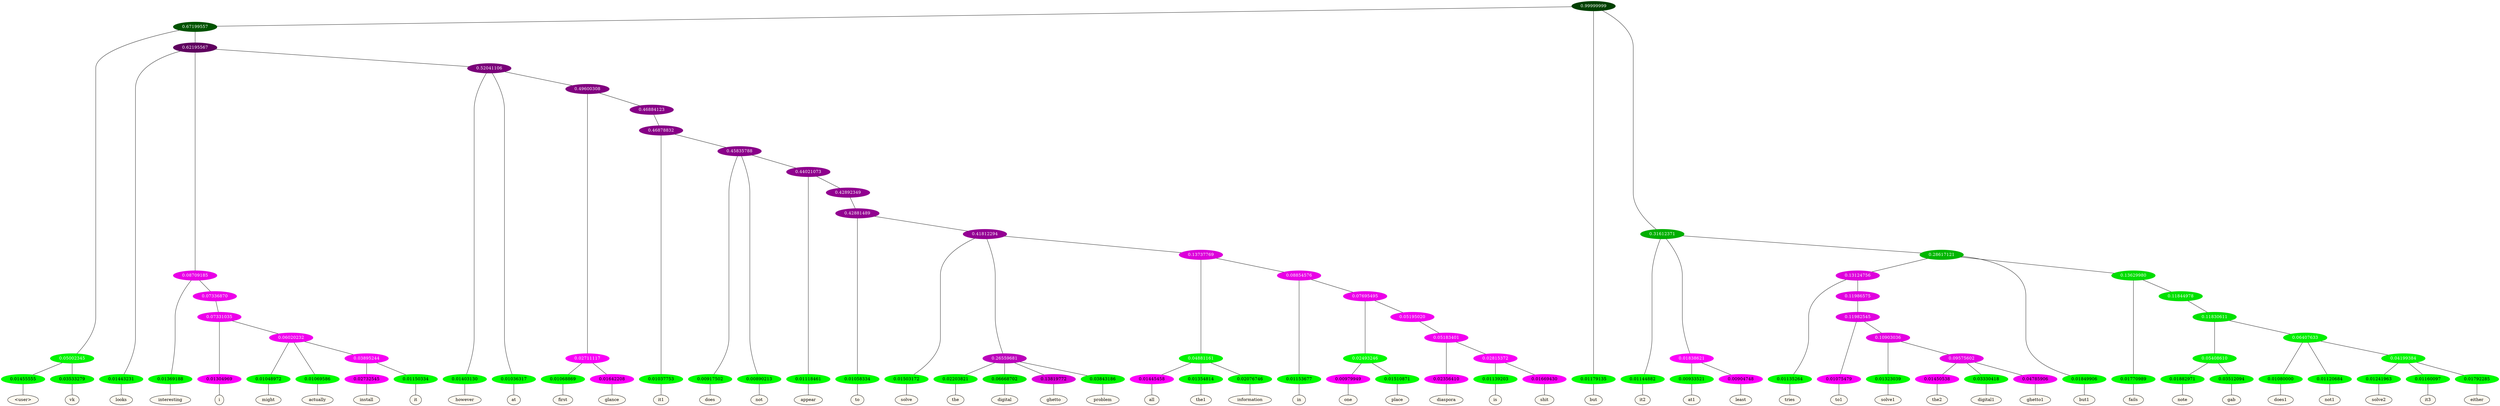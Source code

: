 graph {
	node [format=png height=0.15 nodesep=0.001 ordering=out overlap=prism overlap_scaling=0.01 ranksep=0.001 ratio=0.2 style=filled width=0.15]
	{
		rank=same
		a_w_9 [label="\<user\>" color=black fillcolor=floralwhite style="filled,solid"]
		a_w_10 [label=vk color=black fillcolor=floralwhite style="filled,solid"]
		a_w_11 [label=looks color=black fillcolor=floralwhite style="filled,solid"]
		a_w_19 [label=interesting color=black fillcolor=floralwhite style="filled,solid"]
		a_w_33 [label=i color=black fillcolor=floralwhite style="filled,solid"]
		a_w_42 [label=might color=black fillcolor=floralwhite style="filled,solid"]
		a_w_43 [label=actually color=black fillcolor=floralwhite style="filled,solid"]
		a_w_54 [label=install color=black fillcolor=floralwhite style="filled,solid"]
		a_w_55 [label=it color=black fillcolor=floralwhite style="filled,solid"]
		a_w_21 [label=however color=black fillcolor=floralwhite style="filled,solid"]
		a_w_22 [label=at color=black fillcolor=floralwhite style="filled,solid"]
		a_w_35 [label=first color=black fillcolor=floralwhite style="filled,solid"]
		a_w_36 [label=glance color=black fillcolor=floralwhite style="filled,solid"]
		a_w_45 [label=it1 color=black fillcolor=floralwhite style="filled,solid"]
		a_w_56 [label=does color=black fillcolor=floralwhite style="filled,solid"]
		a_w_57 [label=not color=black fillcolor=floralwhite style="filled,solid"]
		a_w_65 [label=appear color=black fillcolor=floralwhite style="filled,solid"]
		a_w_68 [label=to color=black fillcolor=floralwhite style="filled,solid"]
		a_w_70 [label=solve color=black fillcolor=floralwhite style="filled,solid"]
		a_w_73 [label=the color=black fillcolor=floralwhite style="filled,solid"]
		a_w_74 [label=digital color=black fillcolor=floralwhite style="filled,solid"]
		a_w_75 [label=ghetto color=black fillcolor=floralwhite style="filled,solid"]
		a_w_76 [label=problem color=black fillcolor=floralwhite style="filled,solid"]
		a_w_79 [label=all color=black fillcolor=floralwhite style="filled,solid"]
		a_w_80 [label=the1 color=black fillcolor=floralwhite style="filled,solid"]
		a_w_81 [label=information color=black fillcolor=floralwhite style="filled,solid"]
		a_w_82 [label=in color=black fillcolor=floralwhite style="filled,solid"]
		a_w_86 [label=one color=black fillcolor=floralwhite style="filled,solid"]
		a_w_87 [label=place color=black fillcolor=floralwhite style="filled,solid"]
		a_w_89 [label=diaspora color=black fillcolor=floralwhite style="filled,solid"]
		a_w_91 [label=is color=black fillcolor=floralwhite style="filled,solid"]
		a_w_92 [label=shit color=black fillcolor=floralwhite style="filled,solid"]
		a_w_2 [label=but color=black fillcolor=floralwhite style="filled,solid"]
		a_w_6 [label=it2 color=black fillcolor=floralwhite style="filled,solid"]
		a_w_14 [label=at1 color=black fillcolor=floralwhite style="filled,solid"]
		a_w_15 [label=least color=black fillcolor=floralwhite style="filled,solid"]
		a_w_24 [label=tries color=black fillcolor=floralwhite style="filled,solid"]
		a_w_38 [label=to1 color=black fillcolor=floralwhite style="filled,solid"]
		a_w_47 [label=solve1 color=black fillcolor=floralwhite style="filled,solid"]
		a_w_59 [label=the2 color=black fillcolor=floralwhite style="filled,solid"]
		a_w_60 [label=digital1 color=black fillcolor=floralwhite style="filled,solid"]
		a_w_61 [label=ghetto1 color=black fillcolor=floralwhite style="filled,solid"]
		a_w_17 [label=but1 color=black fillcolor=floralwhite style="filled,solid"]
		a_w_26 [label=fails color=black fillcolor=floralwhite style="filled,solid"]
		a_w_49 [label=note color=black fillcolor=floralwhite style="filled,solid"]
		a_w_50 [label=gab color=black fillcolor=floralwhite style="filled,solid"]
		a_w_51 [label=does1 color=black fillcolor=floralwhite style="filled,solid"]
		a_w_52 [label=not1 color=black fillcolor=floralwhite style="filled,solid"]
		a_w_62 [label=solve2 color=black fillcolor=floralwhite style="filled,solid"]
		a_w_63 [label=it3 color=black fillcolor=floralwhite style="filled,solid"]
		a_w_64 [label=either color=black fillcolor=floralwhite style="filled,solid"]
	}
	a_n_9 -- a_w_9
	a_n_10 -- a_w_10
	a_n_11 -- a_w_11
	a_n_19 -- a_w_19
	a_n_33 -- a_w_33
	a_n_42 -- a_w_42
	a_n_43 -- a_w_43
	a_n_54 -- a_w_54
	a_n_55 -- a_w_55
	a_n_21 -- a_w_21
	a_n_22 -- a_w_22
	a_n_35 -- a_w_35
	a_n_36 -- a_w_36
	a_n_45 -- a_w_45
	a_n_56 -- a_w_56
	a_n_57 -- a_w_57
	a_n_65 -- a_w_65
	a_n_68 -- a_w_68
	a_n_70 -- a_w_70
	a_n_73 -- a_w_73
	a_n_74 -- a_w_74
	a_n_75 -- a_w_75
	a_n_76 -- a_w_76
	a_n_79 -- a_w_79
	a_n_80 -- a_w_80
	a_n_81 -- a_w_81
	a_n_82 -- a_w_82
	a_n_86 -- a_w_86
	a_n_87 -- a_w_87
	a_n_89 -- a_w_89
	a_n_91 -- a_w_91
	a_n_92 -- a_w_92
	a_n_2 -- a_w_2
	a_n_6 -- a_w_6
	a_n_14 -- a_w_14
	a_n_15 -- a_w_15
	a_n_24 -- a_w_24
	a_n_38 -- a_w_38
	a_n_47 -- a_w_47
	a_n_59 -- a_w_59
	a_n_60 -- a_w_60
	a_n_61 -- a_w_61
	a_n_17 -- a_w_17
	a_n_26 -- a_w_26
	a_n_49 -- a_w_49
	a_n_50 -- a_w_50
	a_n_51 -- a_w_51
	a_n_52 -- a_w_52
	a_n_62 -- a_w_62
	a_n_63 -- a_w_63
	a_n_64 -- a_w_64
	{
		rank=same
		a_n_9 [label=0.01455555 color="0.334 1.000 0.985" fontcolor=black]
		a_n_10 [label=0.03533279 color="0.334 1.000 0.965" fontcolor=black]
		a_n_11 [label=0.01443231 color="0.334 1.000 0.986" fontcolor=black]
		a_n_19 [label=0.01369188 color="0.334 1.000 0.986" fontcolor=black]
		a_n_33 [label=0.01304969 color="0.835 1.000 0.987" fontcolor=black]
		a_n_42 [label=0.01048972 color="0.334 1.000 0.990" fontcolor=black]
		a_n_43 [label=0.01069586 color="0.334 1.000 0.989" fontcolor=black]
		a_n_54 [label=0.02732545 color="0.835 1.000 0.973" fontcolor=black]
		a_n_55 [label=0.01150334 color="0.334 1.000 0.988" fontcolor=black]
		a_n_21 [label=0.01403130 color="0.334 1.000 0.986" fontcolor=black]
		a_n_22 [label=0.01036317 color="0.334 1.000 0.990" fontcolor=black]
		a_n_35 [label=0.01068869 color="0.334 1.000 0.989" fontcolor=black]
		a_n_36 [label=0.01642208 color="0.835 1.000 0.984" fontcolor=black]
		a_n_45 [label=0.01037753 color="0.334 1.000 0.990" fontcolor=black]
		a_n_56 [label=0.00917502 color="0.334 1.000 0.991" fontcolor=black]
		a_n_57 [label=0.00890213 color="0.334 1.000 0.991" fontcolor=black]
		a_n_65 [label=0.01118461 color="0.334 1.000 0.989" fontcolor=black]
		a_n_68 [label=0.01058334 color="0.334 1.000 0.989" fontcolor=black]
		a_n_70 [label=0.01503172 color="0.334 1.000 0.985" fontcolor=black]
		a_n_73 [label=0.02203821 color="0.334 1.000 0.978" fontcolor=black]
		a_n_74 [label=0.06668702 color="0.334 1.000 0.933" fontcolor=black]
		a_n_75 [label=0.13819772 color="0.835 1.000 0.862" fontcolor=black]
		a_n_76 [label=0.03843186 color="0.334 1.000 0.962" fontcolor=black]
		a_n_79 [label=0.01445458 color="0.835 1.000 0.986" fontcolor=black]
		a_n_80 [label=0.01354814 color="0.334 1.000 0.986" fontcolor=black]
		a_n_81 [label=0.02076746 color="0.334 1.000 0.979" fontcolor=black]
		a_n_82 [label=0.01153677 color="0.334 1.000 0.988" fontcolor=black]
		a_n_86 [label=0.00979949 color="0.835 1.000 0.990" fontcolor=black]
		a_n_87 [label=0.01510871 color="0.334 1.000 0.985" fontcolor=black]
		a_n_89 [label=0.02356410 color="0.835 1.000 0.976" fontcolor=black]
		a_n_91 [label=0.01139203 color="0.334 1.000 0.989" fontcolor=black]
		a_n_92 [label=0.01669430 color="0.835 1.000 0.983" fontcolor=black]
		a_n_2 [label=0.01179135 color="0.334 1.000 0.988" fontcolor=black]
		a_n_6 [label=0.01144882 color="0.334 1.000 0.989" fontcolor=black]
		a_n_14 [label=0.00933521 color="0.334 1.000 0.991" fontcolor=black]
		a_n_15 [label=0.00904748 color="0.835 1.000 0.991" fontcolor=black]
		a_n_24 [label=0.01135264 color="0.334 1.000 0.989" fontcolor=black]
		a_n_38 [label=0.01075479 color="0.835 1.000 0.989" fontcolor=black]
		a_n_47 [label=0.01323039 color="0.334 1.000 0.987" fontcolor=black]
		a_n_59 [label=0.01450538 color="0.835 1.000 0.985" fontcolor=black]
		a_n_60 [label=0.03330418 color="0.334 1.000 0.967" fontcolor=black]
		a_n_61 [label=0.04785906 color="0.835 1.000 0.952" fontcolor=black]
		a_n_17 [label=0.01849906 color="0.334 1.000 0.982" fontcolor=black]
		a_n_26 [label=0.01770989 color="0.334 1.000 0.982" fontcolor=black]
		a_n_49 [label=0.01882971 color="0.334 1.000 0.981" fontcolor=black]
		a_n_50 [label=0.03512094 color="0.334 1.000 0.965" fontcolor=black]
		a_n_51 [label=0.01080000 color="0.334 1.000 0.989" fontcolor=black]
		a_n_52 [label=0.01120684 color="0.334 1.000 0.989" fontcolor=black]
		a_n_62 [label=0.01241963 color="0.334 1.000 0.988" fontcolor=black]
		a_n_63 [label=0.01160097 color="0.334 1.000 0.988" fontcolor=black]
		a_n_64 [label=0.01792285 color="0.334 1.000 0.982" fontcolor=black]
	}
	a_n_0 [label=0.99999999 color="0.334 1.000 0.250" fontcolor=grey99]
	a_n_1 [label=0.67199557 color="0.334 1.000 0.328" fontcolor=grey99]
	a_n_0 -- a_n_1
	a_n_0 -- a_n_2
	a_n_3 [label=0.31612371 color="0.334 1.000 0.684" fontcolor=grey99]
	a_n_0 -- a_n_3
	a_n_4 [label=0.05002345 color="0.334 1.000 0.950" fontcolor=grey99]
	a_n_1 -- a_n_4
	a_n_5 [label=0.62195567 color="0.835 1.000 0.378" fontcolor=grey99]
	a_n_1 -- a_n_5
	a_n_3 -- a_n_6
	a_n_7 [label=0.01838621 color="0.835 1.000 0.982" fontcolor=grey99]
	a_n_3 -- a_n_7
	a_n_8 [label=0.28617121 color="0.334 1.000 0.714" fontcolor=grey99]
	a_n_3 -- a_n_8
	a_n_4 -- a_n_9
	a_n_4 -- a_n_10
	a_n_5 -- a_n_11
	a_n_12 [label=0.08709185 color="0.835 1.000 0.913" fontcolor=grey99]
	a_n_5 -- a_n_12
	a_n_13 [label=0.52041106 color="0.835 1.000 0.480" fontcolor=grey99]
	a_n_5 -- a_n_13
	a_n_7 -- a_n_14
	a_n_7 -- a_n_15
	a_n_16 [label=0.13124756 color="0.835 1.000 0.869" fontcolor=grey99]
	a_n_8 -- a_n_16
	a_n_8 -- a_n_17
	a_n_18 [label=0.13629980 color="0.334 1.000 0.864" fontcolor=grey99]
	a_n_8 -- a_n_18
	a_n_12 -- a_n_19
	a_n_20 [label=0.07336870 color="0.835 1.000 0.927" fontcolor=grey99]
	a_n_12 -- a_n_20
	a_n_13 -- a_n_21
	a_n_13 -- a_n_22
	a_n_23 [label=0.49600308 color="0.835 1.000 0.504" fontcolor=grey99]
	a_n_13 -- a_n_23
	a_n_16 -- a_n_24
	a_n_25 [label=0.11986575 color="0.835 1.000 0.880" fontcolor=grey99]
	a_n_16 -- a_n_25
	a_n_18 -- a_n_26
	a_n_27 [label=0.11844978 color="0.334 1.000 0.882" fontcolor=grey99]
	a_n_18 -- a_n_27
	a_n_28 [label=0.07331035 color="0.835 1.000 0.927" fontcolor=grey99]
	a_n_20 -- a_n_28
	a_n_29 [label=0.02711117 color="0.835 1.000 0.973" fontcolor=grey99]
	a_n_23 -- a_n_29
	a_n_30 [label=0.46884123 color="0.835 1.000 0.531" fontcolor=grey99]
	a_n_23 -- a_n_30
	a_n_31 [label=0.11982545 color="0.835 1.000 0.880" fontcolor=grey99]
	a_n_25 -- a_n_31
	a_n_32 [label=0.11830611 color="0.334 1.000 0.882" fontcolor=grey99]
	a_n_27 -- a_n_32
	a_n_28 -- a_n_33
	a_n_34 [label=0.06020232 color="0.835 1.000 0.940" fontcolor=grey99]
	a_n_28 -- a_n_34
	a_n_29 -- a_n_35
	a_n_29 -- a_n_36
	a_n_37 [label=0.46878832 color="0.835 1.000 0.531" fontcolor=grey99]
	a_n_30 -- a_n_37
	a_n_31 -- a_n_38
	a_n_39 [label=0.10903036 color="0.835 1.000 0.891" fontcolor=grey99]
	a_n_31 -- a_n_39
	a_n_40 [label=0.05408610 color="0.334 1.000 0.946" fontcolor=grey99]
	a_n_32 -- a_n_40
	a_n_41 [label=0.06407633 color="0.334 1.000 0.936" fontcolor=grey99]
	a_n_32 -- a_n_41
	a_n_34 -- a_n_42
	a_n_34 -- a_n_43
	a_n_44 [label=0.03895244 color="0.835 1.000 0.961" fontcolor=grey99]
	a_n_34 -- a_n_44
	a_n_37 -- a_n_45
	a_n_46 [label=0.45835788 color="0.835 1.000 0.542" fontcolor=grey99]
	a_n_37 -- a_n_46
	a_n_39 -- a_n_47
	a_n_48 [label=0.09575602 color="0.835 1.000 0.904" fontcolor=grey99]
	a_n_39 -- a_n_48
	a_n_40 -- a_n_49
	a_n_40 -- a_n_50
	a_n_41 -- a_n_51
	a_n_41 -- a_n_52
	a_n_53 [label=0.04199384 color="0.334 1.000 0.958" fontcolor=grey99]
	a_n_41 -- a_n_53
	a_n_44 -- a_n_54
	a_n_44 -- a_n_55
	a_n_46 -- a_n_56
	a_n_46 -- a_n_57
	a_n_58 [label=0.44021073 color="0.835 1.000 0.560" fontcolor=grey99]
	a_n_46 -- a_n_58
	a_n_48 -- a_n_59
	a_n_48 -- a_n_60
	a_n_48 -- a_n_61
	a_n_53 -- a_n_62
	a_n_53 -- a_n_63
	a_n_53 -- a_n_64
	a_n_58 -- a_n_65
	a_n_66 [label=0.42892349 color="0.835 1.000 0.571" fontcolor=grey99]
	a_n_58 -- a_n_66
	a_n_67 [label=0.42881489 color="0.835 1.000 0.571" fontcolor=grey99]
	a_n_66 -- a_n_67
	a_n_67 -- a_n_68
	a_n_69 [label=0.41812294 color="0.835 1.000 0.582" fontcolor=grey99]
	a_n_67 -- a_n_69
	a_n_69 -- a_n_70
	a_n_71 [label=0.26559681 color="0.835 1.000 0.734" fontcolor=grey99]
	a_n_69 -- a_n_71
	a_n_72 [label=0.13737769 color="0.835 1.000 0.863" fontcolor=grey99]
	a_n_69 -- a_n_72
	a_n_71 -- a_n_73
	a_n_71 -- a_n_74
	a_n_71 -- a_n_75
	a_n_71 -- a_n_76
	a_n_77 [label=0.04881161 color="0.334 1.000 0.951" fontcolor=grey99]
	a_n_72 -- a_n_77
	a_n_78 [label=0.08854576 color="0.835 1.000 0.911" fontcolor=grey99]
	a_n_72 -- a_n_78
	a_n_77 -- a_n_79
	a_n_77 -- a_n_80
	a_n_77 -- a_n_81
	a_n_78 -- a_n_82
	a_n_83 [label=0.07695495 color="0.835 1.000 0.923" fontcolor=grey99]
	a_n_78 -- a_n_83
	a_n_84 [label=0.02493246 color="0.334 1.000 0.975" fontcolor=grey99]
	a_n_83 -- a_n_84
	a_n_85 [label=0.05195020 color="0.835 1.000 0.948" fontcolor=grey99]
	a_n_83 -- a_n_85
	a_n_84 -- a_n_86
	a_n_84 -- a_n_87
	a_n_88 [label=0.05183401 color="0.835 1.000 0.948" fontcolor=grey99]
	a_n_85 -- a_n_88
	a_n_88 -- a_n_89
	a_n_90 [label=0.02815372 color="0.835 1.000 0.972" fontcolor=grey99]
	a_n_88 -- a_n_90
	a_n_90 -- a_n_91
	a_n_90 -- a_n_92
}
